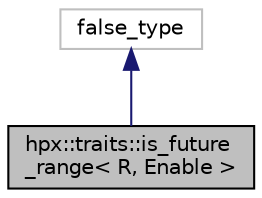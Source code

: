 digraph "hpx::traits::is_future_range&lt; R, Enable &gt;"
{
  edge [fontname="Helvetica",fontsize="10",labelfontname="Helvetica",labelfontsize="10"];
  node [fontname="Helvetica",fontsize="10",shape=record];
  Node5 [label="hpx::traits::is_future\l_range\< R, Enable \>",height=0.2,width=0.4,color="black", fillcolor="grey75", style="filled", fontcolor="black"];
  Node6 -> Node5 [dir="back",color="midnightblue",fontsize="10",style="solid",fontname="Helvetica"];
  Node6 [label="false_type",height=0.2,width=0.4,color="grey75", fillcolor="white", style="filled"];
}
